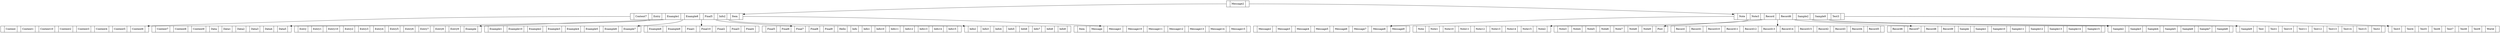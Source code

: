 digraph G {
node [shape=record];
node0x5c6b48fc8ec0 [label="<fMessage2>|Message2|<fMessage2_>"];
node0x5c6b48fc8ec0:fMessage2 -> node0x5c6b48fc30a0;
node0x5c6b48fc8ec0:fMessage2_ -> node0x5c6b48fc87c0;
node0x5c6b48fc30a0 [label="<fContent7>|Content7|<fEntry>|Entry|<fExample1>|Example1|<fExample8>|Example8|<fFinal5>|Final5|<fInfo2>|Info2|<fItem>|Item|<fItem_>"];
node0x5c6b48fc30a0:fContent7 -> node0x5c6b48fc2910;
node0x5c6b48fc30a0:fEntry -> node0x5c6b48fc7bc0;
node0x5c6b48fc30a0:fExample1 -> node0x5c6b48fc3700;
node0x5c6b48fc30a0:fExample8 -> node0x5c6b48fc4fd0;
node0x5c6b48fc30a0:fFinal5 -> node0x5c6b48fc7490;
node0x5c6b48fc30a0:fInfo2 -> node0x5c6b48fc4bd0;
node0x5c6b48fc30a0:fItem -> node0x5c6b48fc6ad0;
node0x5c6b48fc30a0:fItem_ -> node0x5c6b48fc3040;
node0x5c6b48fc87c0 [label="<fNote>|Note|<fNote3>|Note3|<fRecord>|Record|<fRecord6>|Record6|<fSample2>|Sample2|<fSample9>|Sample9|<fTest3>|Test3|<fTest3_>"];
node0x5c6b48fc87c0:fNote -> node0x5c6b48fc8710;
node0x5c6b48fc87c0:fNote3 -> node0x5c6b48fc4460;
node0x5c6b48fc87c0:fRecord -> node0x5c6b48fc80f0;
node0x5c6b48fc87c0:fRecord6 -> node0x5c6b48fc49b0;
node0x5c6b48fc87c0:fSample2 -> node0x5c6b48fc7610;
node0x5c6b48fc87c0:fSample9 -> node0x5c6b48fc3f80;
node0x5c6b48fc87c0:fTest3 -> node0x5c6b48fc5670;
node0x5c6b48fc87c0:fTest3_ -> node0x5c6b48fc8360;
node0x5c6b48fc2910 [label="<fContent>|Content|<fContent1>|Content1|<fContent10>|Content10|<fContent2>|Content2|<fContent3>|Content3|<fContent4>|Content4|<fContent5>|Content5|<fContent6>|Content6|<fContent6_>"];
node0x5c6b48fc7bc0 [label="<fContent7>|Content7|<fContent8>|Content8|<fContent9>|Content9|<fData>|Data|<fData1>|Data1|<fData2>|Data2|<fData3>|Data3|<fData4>|Data4|<fData5>|Data5|<fData5_>"];
node0x5c6b48fc3700 [label="<fEntry>|Entry|<fEntry1>|Entry1|<fEntry10>|Entry10|<fEntry2>|Entry2|<fEntry3>|Entry3|<fEntry4>|Entry4|<fEntry5>|Entry5|<fEntry6>|Entry6|<fEntry7>|Entry7|<fEntry8>|Entry8|<fEntry9>|Entry9|<fExample>|Example|<fExample_>"];
node0x5c6b48fc4fd0 [label="<fExample1>|Example1|<fExample10>|Example10|<fExample2>|Example2|<fExample3>|Example3|<fExample4>|Example4|<fExample5>|Example5|<fExample6>|Example6|<fExample7>|Example7|<fExample7_>"];
node0x5c6b48fc7490 [label="<fExample8>|Example8|<fExample9>|Example9|<fFinal1>|Final1|<fFinal10>|Final10|<fFinal2>|Final2|<fFinal3>|Final3|<fFinal4>|Final4|<fFinal4_>"];
node0x5c6b48fc4bd0 [label="<fFinal5>|Final5|<fFinal6>|Final6|<fFinal7>|Final7|<fFinal8>|Final8|<fFinal9>|Final9|<fHello>|Hello|<fInfo>|Info|<fInfo1>|Info1|<fInfo10>|Info10|<fInfo11>|Info11|<fInfo12>|Info12|<fInfo13>|Info13|<fInfo14>|Info14|<fInfo15>|Info15|<fInfo15_>"];
node0x5c6b48fc6ad0 [label="<fInfo2>|Info2|<fInfo3>|Info3|<fInfo4>|Info4|<fInfo5>|Info5|<fInfo6>|Info6|<fInfo7>|Info7|<fInfo8>|Info8|<fInfo9>|Info9|<fInfo9_>"];
node0x5c6b48fc3040 [label="<fItem>|Item|<fMessage>|Message|<fMessage1>|Message1|<fMessage10>|Message10|<fMessage11>|Message11|<fMessage12>|Message12|<fMessage13>|Message13|<fMessage14>|Message14|<fMessage15>|Message15|<fMessage15_>"];
node0x5c6b48fc8710 [label="<fMessage2>|Message2|<fMessage3>|Message3|<fMessage4>|Message4|<fMessage5>|Message5|<fMessage6>|Message6|<fMessage7>|Message7|<fMessage8>|Message8|<fMessage9>|Message9|<fMessage9_>"];
node0x5c6b48fc4460 [label="<fNote>|Note|<fNote1>|Note1|<fNote10>|Note10|<fNote11>|Note11|<fNote12>|Note12|<fNote13>|Note13|<fNote14>|Note14|<fNote15>|Note15|<fNote2>|Note2|<fNote2_>"];
node0x5c6b48fc80f0 [label="<fNote3>|Note3|<fNote4>|Note4|<fNote5>|Note5|<fNote6>|Note6|<fNote7>|Note7|<fNote8>|Note8|<fNote9>|Note9|<fPost>|Post|<fPost_>"];
node0x5c6b48fc49b0 [label="<fRecord>|Record|<fRecord1>|Record1|<fRecord10>|Record10|<fRecord11>|Record11|<fRecord12>|Record12|<fRecord13>|Record13|<fRecord14>|Record14|<fRecord15>|Record15|<fRecord2>|Record2|<fRecord3>|Record3|<fRecord4>|Record4|<fRecord5>|Record5|<fRecord5_>"];
node0x5c6b48fc7610 [label="<fRecord6>|Record6|<fRecord7>|Record7|<fRecord8>|Record8|<fRecord9>|Record9|<fSample>|Sample|<fSample1>|Sample1|<fSample10>|Sample10|<fSample11>|Sample11|<fSample12>|Sample12|<fSample13>|Sample13|<fSample14>|Sample14|<fSample15>|Sample15|<fSample15_>"];
node0x5c6b48fc3f80 [label="<fSample2>|Sample2|<fSample3>|Sample3|<fSample4>|Sample4|<fSample5>|Sample5|<fSample6>|Sample6|<fSample7>|Sample7|<fSample8>|Sample8|<fSample8_>"];
node0x5c6b48fc5670 [label="<fSample9>|Sample9|<fTest>|Test|<fTest1>|Test1|<fTest10>|Test10|<fTest11>|Test11|<fTest12>|Test12|<fTest13>|Test13|<fTest14>|Test14|<fTest15>|Test15|<fTest2>|Test2|<fTest2_>"];
node0x5c6b48fc8360 [label="<fTest3>|Test3|<fTest4>|Test4|<fTest5>|Test5|<fTest6>|Test6|<fTest7>|Test7|<fTest8>|Test8|<fTest9>|Test9|<fWorld>|World|<fWorld_>"];
}
